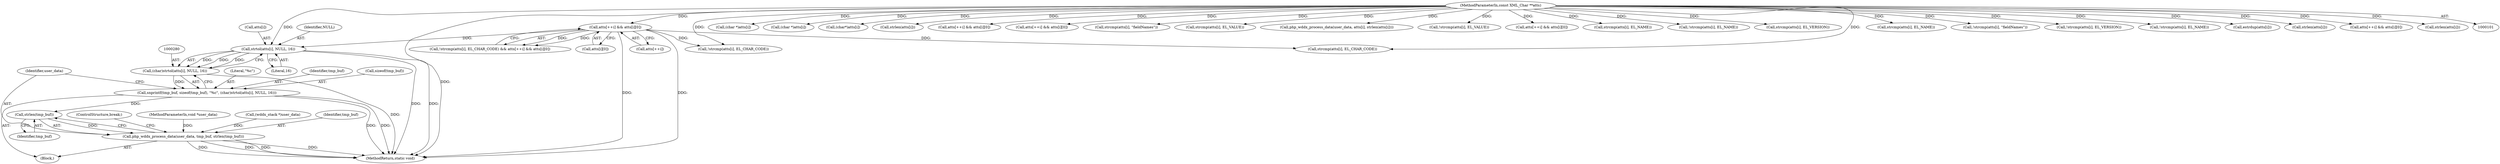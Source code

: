 digraph "1_php-src_c4cca4c20e75359c9a13a1f9a36cb7b4e9601d29?w=1@array" {
"1000281" [label="(Call,strtol(atts[i], NULL, 16))"];
"1000262" [label="(Call,atts[++i] && atts[i][0])"];
"1000104" [label="(MethodParameterIn,const XML_Char **atts)"];
"1000279" [label="(Call,(char)strtol(atts[i], NULL, 16))"];
"1000274" [label="(Call,snprintf(tmp_buf, sizeof(tmp_buf), \"%c\", (char)strtol(atts[i], NULL, 16)))"];
"1000290" [label="(Call,strlen(tmp_buf))"];
"1000287" [label="(Call,php_wddx_process_data(user_data, tmp_buf, strlen(tmp_buf)))"];
"1000627" [label="(Call,(char *)atts[i])"];
"1000638" [label="(Call,(char *)atts[i])"];
"1000276" [label="(Call,sizeof(tmp_buf))"];
"1000256" [label="(Call,!strcmp(atts[i], EL_CHAR_CODE))"];
"1000797" [label="(Call,(char*)atts[i])"];
"1000803" [label="(Call,strlen(atts[i]))"];
"1000362" [label="(Call,atts[++i] && atts[i][0])"];
"1000762" [label="(Call,atts[++i] && atts[i][0])"];
"1000263" [label="(Call,atts[++i])"];
"1000262" [label="(Call,atts[++i] && atts[i][0])"];
"1000603" [label="(Call,strcmp(atts[i], \"fieldNames\"))"];
"1000357" [label="(Call,strcmp(atts[i], EL_VALUE))"];
"1000401" [label="(Call,php_wddx_process_data(user_data, atts[i], strlen(atts[i])))"];
"1000274" [label="(Call,snprintf(tmp_buf, sizeof(tmp_buf), \"%c\", (char)strtol(atts[i], NULL, 16)))"];
"1000356" [label="(Call,!strcmp(atts[i], EL_VALUE))"];
"1000104" [label="(MethodParameterIn,const XML_Char **atts)"];
"1000538" [label="(Call,atts[++i] && atts[i][0])"];
"1000278" [label="(Literal,\"%c\")"];
"1000864" [label="(MethodReturn,static void)"];
"1000287" [label="(Call,php_wddx_process_data(user_data, tmp_buf, strlen(tmp_buf)))"];
"1000533" [label="(Call,strcmp(atts[i], EL_NAME))"];
"1000288" [label="(Identifier,user_data)"];
"1000281" [label="(Call,strtol(atts[i], NULL, 16))"];
"1000532" [label="(Call,!strcmp(atts[i], EL_NAME))"];
"1000134" [label="(Call,strcmp(atts[i], EL_VERSION))"];
"1000257" [label="(Call,strcmp(atts[i], EL_CHAR_CODE))"];
"1000279" [label="(Call,(char)strtol(atts[i], NULL, 16))"];
"1000267" [label="(Call,atts[i][0])"];
"1000255" [label="(Call,!strcmp(atts[i], EL_CHAR_CODE) && atts[++i] && atts[i][0])"];
"1000757" [label="(Call,strcmp(atts[i], EL_NAME))"];
"1000292" [label="(ControlStructure,break;)"];
"1000290" [label="(Call,strlen(tmp_buf))"];
"1000272" [label="(Block,)"];
"1000102" [label="(MethodParameterIn,void *user_data)"];
"1000602" [label="(Call,!strcmp(atts[i], \"fieldNames\"))"];
"1000133" [label="(Call,!strcmp(atts[i], EL_VERSION))"];
"1000275" [label="(Identifier,tmp_buf)"];
"1000286" [label="(Literal,16)"];
"1000285" [label="(Identifier,NULL)"];
"1000110" [label="(Call,(wddx_stack *)user_data)"];
"1000756" [label="(Call,!strcmp(atts[i], EL_NAME))"];
"1000291" [label="(Identifier,tmp_buf)"];
"1000282" [label="(Call,atts[i])"];
"1000561" [label="(Call,estrdup(atts[i]))"];
"1000632" [label="(Call,strlen(atts[i]))"];
"1000608" [label="(Call,atts[++i] && atts[i][0])"];
"1000289" [label="(Identifier,tmp_buf)"];
"1000406" [label="(Call,strlen(atts[i]))"];
"1000281" -> "1000279"  [label="AST: "];
"1000281" -> "1000286"  [label="CFG: "];
"1000282" -> "1000281"  [label="AST: "];
"1000285" -> "1000281"  [label="AST: "];
"1000286" -> "1000281"  [label="AST: "];
"1000279" -> "1000281"  [label="CFG: "];
"1000281" -> "1000864"  [label="DDG: "];
"1000281" -> "1000864"  [label="DDG: "];
"1000281" -> "1000279"  [label="DDG: "];
"1000281" -> "1000279"  [label="DDG: "];
"1000281" -> "1000279"  [label="DDG: "];
"1000262" -> "1000281"  [label="DDG: "];
"1000104" -> "1000281"  [label="DDG: "];
"1000262" -> "1000255"  [label="AST: "];
"1000262" -> "1000263"  [label="CFG: "];
"1000262" -> "1000267"  [label="CFG: "];
"1000263" -> "1000262"  [label="AST: "];
"1000267" -> "1000262"  [label="AST: "];
"1000255" -> "1000262"  [label="CFG: "];
"1000262" -> "1000864"  [label="DDG: "];
"1000262" -> "1000864"  [label="DDG: "];
"1000262" -> "1000256"  [label="DDG: "];
"1000262" -> "1000257"  [label="DDG: "];
"1000262" -> "1000255"  [label="DDG: "];
"1000262" -> "1000255"  [label="DDG: "];
"1000104" -> "1000262"  [label="DDG: "];
"1000104" -> "1000101"  [label="AST: "];
"1000104" -> "1000864"  [label="DDG: "];
"1000104" -> "1000133"  [label="DDG: "];
"1000104" -> "1000134"  [label="DDG: "];
"1000104" -> "1000256"  [label="DDG: "];
"1000104" -> "1000257"  [label="DDG: "];
"1000104" -> "1000356"  [label="DDG: "];
"1000104" -> "1000357"  [label="DDG: "];
"1000104" -> "1000362"  [label="DDG: "];
"1000104" -> "1000401"  [label="DDG: "];
"1000104" -> "1000406"  [label="DDG: "];
"1000104" -> "1000532"  [label="DDG: "];
"1000104" -> "1000533"  [label="DDG: "];
"1000104" -> "1000538"  [label="DDG: "];
"1000104" -> "1000561"  [label="DDG: "];
"1000104" -> "1000602"  [label="DDG: "];
"1000104" -> "1000603"  [label="DDG: "];
"1000104" -> "1000608"  [label="DDG: "];
"1000104" -> "1000627"  [label="DDG: "];
"1000104" -> "1000632"  [label="DDG: "];
"1000104" -> "1000638"  [label="DDG: "];
"1000104" -> "1000756"  [label="DDG: "];
"1000104" -> "1000757"  [label="DDG: "];
"1000104" -> "1000762"  [label="DDG: "];
"1000104" -> "1000797"  [label="DDG: "];
"1000104" -> "1000803"  [label="DDG: "];
"1000279" -> "1000274"  [label="AST: "];
"1000280" -> "1000279"  [label="AST: "];
"1000274" -> "1000279"  [label="CFG: "];
"1000279" -> "1000864"  [label="DDG: "];
"1000279" -> "1000274"  [label="DDG: "];
"1000274" -> "1000272"  [label="AST: "];
"1000275" -> "1000274"  [label="AST: "];
"1000276" -> "1000274"  [label="AST: "];
"1000278" -> "1000274"  [label="AST: "];
"1000288" -> "1000274"  [label="CFG: "];
"1000274" -> "1000864"  [label="DDG: "];
"1000274" -> "1000864"  [label="DDG: "];
"1000274" -> "1000290"  [label="DDG: "];
"1000290" -> "1000287"  [label="AST: "];
"1000290" -> "1000291"  [label="CFG: "];
"1000291" -> "1000290"  [label="AST: "];
"1000287" -> "1000290"  [label="CFG: "];
"1000290" -> "1000287"  [label="DDG: "];
"1000287" -> "1000272"  [label="AST: "];
"1000288" -> "1000287"  [label="AST: "];
"1000289" -> "1000287"  [label="AST: "];
"1000292" -> "1000287"  [label="CFG: "];
"1000287" -> "1000864"  [label="DDG: "];
"1000287" -> "1000864"  [label="DDG: "];
"1000287" -> "1000864"  [label="DDG: "];
"1000287" -> "1000864"  [label="DDG: "];
"1000110" -> "1000287"  [label="DDG: "];
"1000102" -> "1000287"  [label="DDG: "];
}
